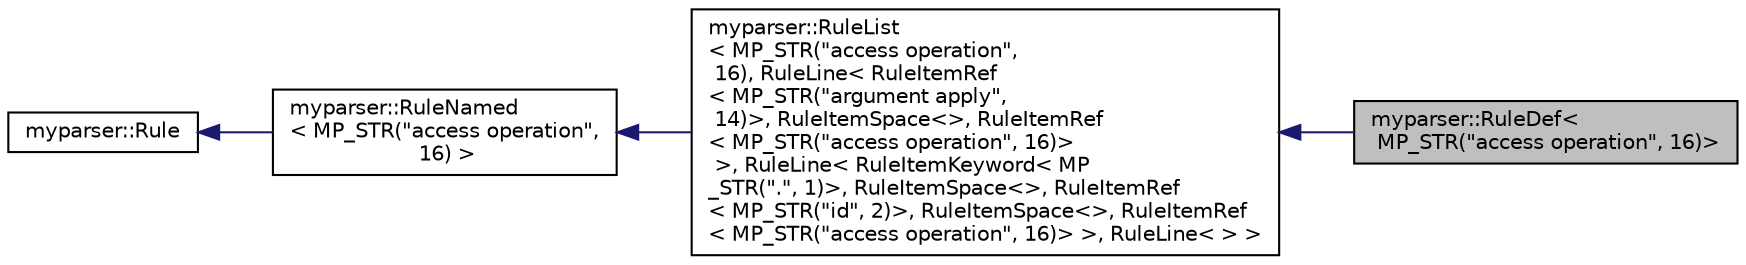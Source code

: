 digraph "myparser::RuleDef&lt; MP_STR(&quot;access operation&quot;, 16)&gt;"
{
  edge [fontname="Helvetica",fontsize="10",labelfontname="Helvetica",labelfontsize="10"];
  node [fontname="Helvetica",fontsize="10",shape=record];
  rankdir="LR";
  Node1 [label="myparser::RuleDef\<\l MP_STR(\"access operation\", 16)\>",height=0.2,width=0.4,color="black", fillcolor="grey75", style="filled" fontcolor="black"];
  Node2 -> Node1 [dir="back",color="midnightblue",fontsize="10",style="solid",fontname="Helvetica"];
  Node2 [label="myparser::RuleList\l\< MP_STR(\"access operation\",\l 16), RuleLine\< RuleItemRef\l\< MP_STR(\"argument apply\",\l 14)\>, RuleItemSpace\<\>, RuleItemRef\l\< MP_STR(\"access operation\", 16)\>\l \>, RuleLine\< RuleItemKeyword\< MP\l_STR(\".\", 1)\>, RuleItemSpace\<\>, RuleItemRef\l\< MP_STR(\"id\", 2)\>, RuleItemSpace\<\>, RuleItemRef\l\< MP_STR(\"access operation\", 16)\> \>, RuleLine\<  \> \>",height=0.2,width=0.4,color="black", fillcolor="white", style="filled",URL="$classmyparser_1_1RuleList.html"];
  Node3 -> Node2 [dir="back",color="midnightblue",fontsize="10",style="solid",fontname="Helvetica"];
  Node3 [label="myparser::RuleNamed\l\< MP_STR(\"access operation\",\l 16) \>",height=0.2,width=0.4,color="black", fillcolor="white", style="filled",URL="$classmyparser_1_1RuleNamed.html"];
  Node4 -> Node3 [dir="back",color="midnightblue",fontsize="10",style="solid",fontname="Helvetica"];
  Node4 [label="myparser::Rule",height=0.2,width=0.4,color="black", fillcolor="white", style="filled",URL="$classmyparser_1_1Rule.html"];
}
